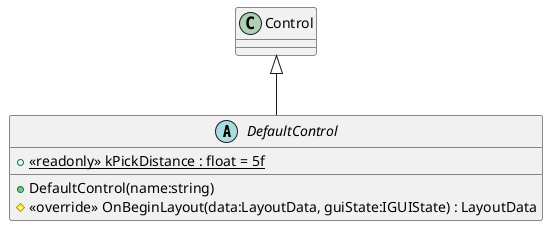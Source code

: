 @startuml
abstract class DefaultControl {
    + {static} <<readonly>> kPickDistance : float = 5f
    + DefaultControl(name:string)
    # <<override>> OnBeginLayout(data:LayoutData, guiState:IGUIState) : LayoutData
}
Control <|-- DefaultControl
@enduml
